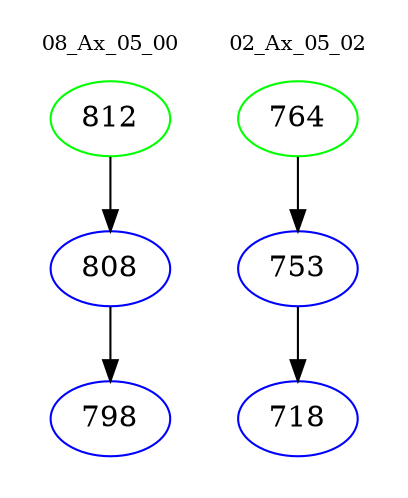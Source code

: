 digraph{
subgraph cluster_0 {
color = white
label = "08_Ax_05_00";
fontsize=10;
T0_812 [label="812", color="green"]
T0_812 -> T0_808 [color="black"]
T0_808 [label="808", color="blue"]
T0_808 -> T0_798 [color="black"]
T0_798 [label="798", color="blue"]
}
subgraph cluster_1 {
color = white
label = "02_Ax_05_02";
fontsize=10;
T1_764 [label="764", color="green"]
T1_764 -> T1_753 [color="black"]
T1_753 [label="753", color="blue"]
T1_753 -> T1_718 [color="black"]
T1_718 [label="718", color="blue"]
}
}
